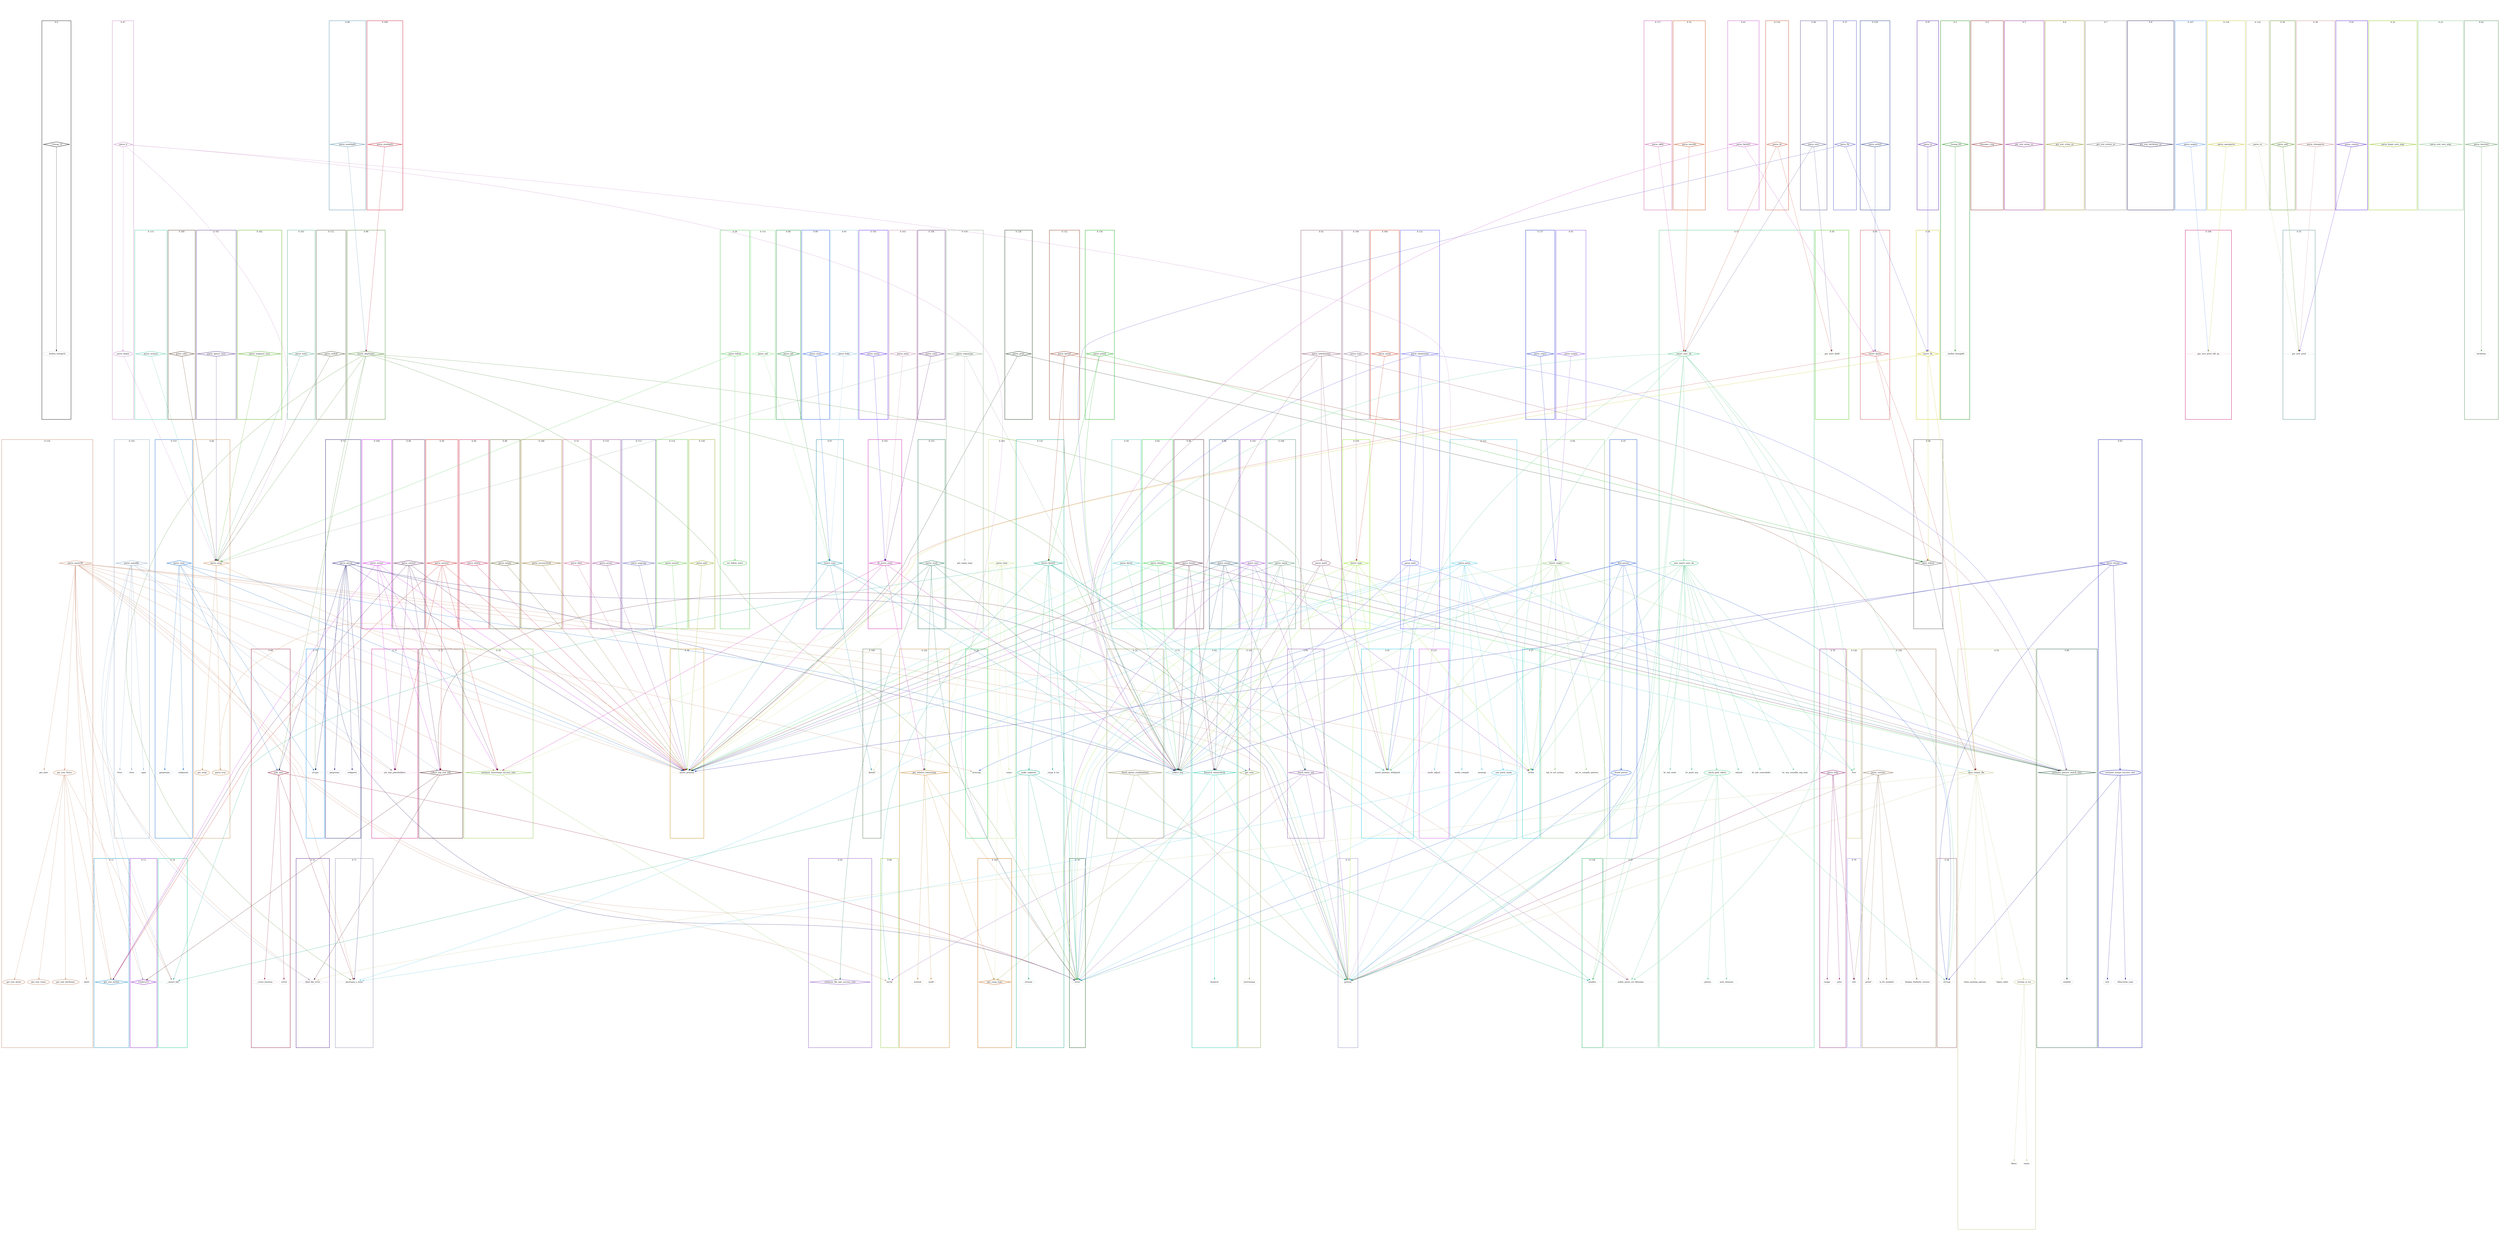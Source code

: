 digraph G {
  ratio=0.500000;
  "UV __bswap_32 (0)" [shape=diamond, label="__bswap_32", color="#000000",
                       style=bold];
  "UV parse_ls (97)" [shape=diamond, label="parse_ls", color="#4000A0",
                      style=bold];
  "UV __builtin_bswap32 (1)" [label="__builtin_bswap32", color="#000000",
                              style=dotted];
  "UV insert_depthspec (98)" [shape=diamond, label="insert_depthspec",
                              color="#408020", style=bold];
  "UV parse_maxdepth (99)" [shape=diamond, label="parse_maxdepth",
                            color="#4080A0", style=bold];
  "UV __bswap_64 (2)" [shape=diamond, label="__bswap_64", color="#008000",
                       style=bold];
  "UV __builtin_bswap64 (3)" [label="__builtin_bswap64", color="#008000",
                              style=dotted];
  "UV parse_mindepth (100)" [shape=diamond, label="parse_mindepth",
                             color="#C00020", style=bold];
  "UV do_parse_xmin (101)" [shape=diamond, label="do_parse_xmin",
                            color="#C000A0", style=bold];
  "UV timespec_cmp (4)" [shape=diamond, label="timespec_cmp",
                         color="#800000", style=bold];
  "UV get_relative_timestamp (102)" [shape=diamond,
                                     label="get_relative_timestamp",
                                     color="#C08020", style=bold];
  "UV get_stat_atime_ns (5)" [shape=diamond, label="get_stat_atime_ns",
                              color="#800080", style=bold];
  "UV parse_amin (103)" [shape=diamond, label="parse_amin", color="#C080A0",
                         style=bold];
  "UV get_stat_ctime_ns (6)" [shape=diamond, label="get_stat_ctime_ns",
                              color="#808000", style=bold];
  "UV parse_cmin (104)" [shape=diamond, label="parse_cmin", color="#400060",
                         style=bold];
  "UV get_stat_mtime_ns (7)" [shape=diamond, label="get_stat_mtime_ns",
                              color="#808080", style=bold];
  "UV parse_mmin (105)" [shape=diamond, label="parse_mmin", color="#4000E0",
                         style=bold];
  "UV get_stat_birthtime_ns (8)" [shape=diamond,
                                  label="get_stat_birthtime_ns",
                                  color="#000040", style=bold];
  "UV get_stat_atime (9)" [label="get_stat_atime", color="#C08060",
                           style=bold];
  "UV parse_name (106)" [shape=diamond, label="parse_name", color="#408060",
                         style=bold];
  "UV get_stat_ctime (10)" [label="get_stat_ctime", color="#C08060",
                            style=bold];
  "UV parse_negate (107)" [shape=diamond, label="parse_negate",
                           color="#4080E0", style=bold];
  "UV get_stat_mtime (11)" [shape=diamond, label="get_stat_mtime",
                            color="#0080C0", style=bold];
  "UV get_new_pred_chk_op (108)" [shape=diamond, label="get_new_pred_chk_op",
                                  color="#C00060", style=dotted];
  "UV get_stat_birthtime (12)" [label="get_stat_birthtime", color="#C08060",
                                style=bold];
  "UV parse_newer (109)" [shape=diamond, label="parse_newer",
                          color="#C000E0", style=bold];
  "UV <indirect> (13)" [shape=diamond, label="<indirect>", color="#8000C0",
                        style=bold];
  "UV parse_newerXY (110)" [shape=diamond, label="parse_newerXY",
                            color="#C08060", style=bold];
  "UV get_date (111)" [label="get_date", color="#C08060", style=dotted];
  "UV check_option_combinations (14)" [shape=diamond,
                                       label="check_option_combinations",
                                       color="#808040", style=bold];
  "UV gettext (15)" [shape=diamond, label="gettext", color="#8080C0",
                     style=dotted];
  "UV parse_noleaf (112)" [shape=diamond, label="parse_noleaf",
                           color="#404020", style=bold];
  "UV error (16)" [shape=diamond, label="error", color="#004000",
                   style=dotted];
  "UV parse_nogroup (113)" [shape=diamond, label="parse_nogroup",
                            color="#4040A0", style=bold];
  "UV get_noop (17)" [label="get_noop", color="#C08040", style=bold];
  "UV parse_nouser (114)" [shape=diamond, label="parse_nouser",
                           color="#40C020", style=bold];
  "UV get_stat_Ytime (18)" [label="get_stat_Ytime", color="#C08060",
                            style=bold];
  "UV parse_nowarn (115)" [shape=diamond, label="parse_nowarn",
                           color="#40C0A0", style=bold];
  "UV __assert_fail (19)" [shape=diamond, label="__assert_fail",
                           color="#00C080", style=dotted];
  "UV parse_ok (116)" [shape=diamond, label="parse_ok", color="#C04020",
                       style=bold];
  "UV abort (20)" [label="abort", color="#C08060", style=dotted];
  "UV parse_okdir (117)" [shape=diamond, label="parse_okdir",
                          color="#C040A0", style=bold];
  "UV set_follow_state (21)" [label="set_follow_state", color="#40C040",
                              style=bold];
  "UV parse_openparen (118)" [shape=diamond, label="parse_openparen",
                              color="#C0C020", style=bold];
  "UV parse_or (119)" [shape=diamond, label="parse_or", color="#C0C0A0",
                       style=bold];
  "UV parse_begin_user_args (22)" [shape=diamond,
                                   label="parse_begin_user_args",
                                   color="#80C000", style=bold];
  "UV parse_path (120)" [label="parse_path", color="#4040E0", style=bold];
  "UV parse_end_user_args (23)" [shape=diamond, label="parse_end_user_args",
                                 color="#80C080", style=bold];
  "UV found_parser (24)" [label="found_parser", color="#0040C0", style=bold];
  "UV parse_wholename (121)" [shape=diamond, label="parse_wholename",
                              color="#4040E0", style=bold];
  "UV non_posix_mode (122)" [label="non_posix_mode", color="#40C0E0",
                             style=bold];
  "UV find_parser (25)" [shape=diamond, label="find_parser", color="#0040C0",
                         style=bold];
  "UV strncmp (26)" [shape=diamond, label="strncmp", color="#00C040",
                     style=dotted];
  "UV parse_perm (123)" [shape=diamond, label="parse_perm", color="#40C0E0",
                         style=bold];
  "UV strlen (27)" [shape=diamond, label="strlen", color="#00C0C0",
                    style=dotted];
  "UV mode_compile (124)" [label="mode_compile", color="#40C0E0",
                           style=dotted];
  "UV strcmp (28)" [shape=diamond, label="strcmp", color="#804040",
                    style=dotted];
  "UV mode_adjust (125)" [shape=diamond, label="mode_adjust",
                          color="#C040E0", style=dotted];
  "UV free (126)" [shape=diamond, label="free", color="#C0C060", style=dotted];
  "UV estimate_file_age_success_rate (29)" [shape=diamond,
                                            label="estimate_file_age_success_rate",
                                            color="#8040C0", style=bold];
  "UV estimate_timestamp_success_rate (30)" [shape=diamond,
                                             label="estimate_timestamp_success_rate",
                                             color="#80C040", style=bold];
  "UV memcpy (127)" [label="memcpy", color="#40C0E0", style=dotted];
  "UV collect_arg (31)" [shape=diamond, label="collect_arg", color="#80C0C0",
                         style=bold];
  "UV parse_print (128)" [shape=diamond, label="parse_print",
                          color="#002000", style=bold];
  "UV collect_arg_stat_info (32)" [shape=diamond,
                                   label="collect_arg_stat_info",
                                   color="#400000", style=bold];
  "UV parse_print0 (129)" [shape=diamond, label="parse_print0",
                           color="#002080", style=bold];
  "UV fatal_file_error (33)" [shape=diamond, label="fatal_file_error",
                              color="#400080", style=dotted];
  "UV parse_printf (130)" [shape=diamond, label="parse_printf",
                           color="#00A000", style=bold];
  "UV insert_fprintf (131)" [shape=diamond, label="insert_fprintf",
                             color="#00A080", style=bold];
  "UV parse_and (34)" [shape=diamond, label="parse_and", color="#408000",
                       style=bold];
  "UV get_new_pred (35)" [shape=diamond, label="get_new_pred",
                          color="#408080", style=dotted];
  "UV parse_fprintf (132)" [shape=diamond, label="parse_fprintf",
                            color="#802000", style=bold];
  "UV parse_anewer (36)" [shape=diamond, label="parse_anewer",
                          color="#C00000", style=bold];
  "UV parse_prune (133)" [shape=diamond, label="parse_prune",
                          color="#802080", style=bold];
  "UV set_stat_placeholders (37)" [shape=diamond,
                                   label="set_stat_placeholders",
                                   color="#C00080", style=dotted];
  "UV parse_quit (134)" [shape=diamond, label="parse_quit", color="#80A000",
                         style=bold];
  "UV insert_primary (38)" [shape=diamond, label="insert_primary",
                            color="#C08000", style=dotted];
  "UV parse_regextype (135)" [shape=diamond, label="parse_regextype",
                              color="#80A080", style=bold];
  "UV get_regex_type (136)" [label="get_regex_type", color="#80A080",
                             style=dotted];
  "UV parse_closeparen (39)" [shape=diamond, label="parse_closeparen",
                              color="#C08080", style=bold];
  "UV parse_cnewer (40)" [shape=diamond, label="parse_cnewer",
                          color="#400040", style=bold];
  "UV parse_regex (137)" [shape=diamond, label="parse_regex",
                          color="#0020C0", style=bold];
  "UV xmalloc (138)" [shape=diamond, label="xmalloc", color="#00A040",
                      style=dotted];
  "UV parse_comma (41)" [shape=diamond, label="parse_comma", color="#4000C0",
                         style=bold];
  "UV rpl_re_set_syntax (139)" [label="rpl_re_set_syntax", color="#80C060",
                                style=dotted];
  "UV parse_daystart (42)" [shape=diamond, label="parse_daystart",
                            color="#408040", style=bold];
  "UV rpl_re_compile_pattern (140)" [label="rpl_re_compile_pattern",
                                     color="#80C060", style=dotted];
  "UV localtime (43)" [label="localtime", color="#408040", style=dotted];
  "UV parse_size (141)" [shape=diamond, label="parse_size", color="#8020C0",
                         style=bold];
  "UV parse_delete (44)" [shape=diamond, label="parse_delete",
                          color="#C00040", style=bold];
  "UV get_num (142)" [shape=diamond, label="get_num", color="#80A040",
                      style=bold];
  "UV parse_depth (45)" [label="parse_depth", color="#C080C0", style=bold];
  "UV parse_noop (46)" [shape=diamond, label="parse_noop", color="#C08040",
                        style=bold];
  "UV parse_samefile (143)" [shape=diamond, label="parse_samefile",
                             color="#80A0C0", style=bold];
  "UV open (144)" [label="open", color="#80A0C0", style=dotted];
  "UV parse_d (47)" [shape=diamond, label="parse_d", color="#C080C0",
                     style=bold];
  "UV fstat (145)" [label="fstat", color="#80A0C0", style=dotted];
  "UV parse_empty (48)" [shape=diamond, label="parse_empty", color="#404000",
                         style=bold];
  "UV close (146)" [label="close", color="#80A0C0", style=dotted];
  "UV parse_exec (49)" [shape=diamond, label="parse_exec", color="#404080",
                        style=bold];
  "UV parse_true (147)" [label="parse_true", color="#C08040", style=bold];
  "UV get_start_dirfd (50)" [shape=diamond, label="get_start_dirfd",
                             color="#40C000", style=dotted];
  "UV insert_exec_ok (51)" [shape=diamond, label="insert_exec_ok",
                            color="#40C080", style=bold];
  "UV parse_accesscheck (148)" [shape=diamond, label="parse_accesscheck",
                                color="#806000", style=bold];
  "UV parse_execdir (52)" [shape=diamond, label="parse_execdir",
                           color="#C04000", style=bold];
  "UV parse_type (149)" [shape=diamond, label="parse_type", color="#806080",
                         style=bold];
  "UV insert_type (150)" [shape=diamond, label="insert_type",
                          color="#80E000", style=bold];
  "UV parse_false (53)" [shape=diamond, label="parse_false", color="#C04080",
                         style=bold];
  "UV insert_fls (54)" [shape=diamond, label="insert_fls", color="#C0C000",
                        style=bold];
  "UV parse_uid (151)" [shape=diamond, label="parse_uid", color="#80E080",
                        style=bold];
  "UV open_output_file (55)" [shape=diamond, label="open_output_file",
                              color="#C0C080", style=bold];
  "UV parse_used (152)" [shape=diamond, label="parse_used", color="#006040",
                         style=bold];
  "UV open_stdout (56)" [shape=diamond, label="open_stdout", color="#404040",
                         style=bold];
  "UV parse_user (153)" [shape=diamond, label="parse_user", color="#0060C0",
                         style=bold];
  "UV getpwnam (154)" [label="getpwnam", color="#0060C0", style=dotted];
  "UV parse_fls (57)" [shape=diamond, label="parse_fls", color="#4040C0",
                       style=bold];
  "UV endpwent (155)" [label="endpwent", color="#0060C0", style=dotted];
  "UV parse_follow (58)" [shape=diamond, label="parse_follow",
                          color="#40C040", style=bold];
  "UV parse_version (156)" [shape=diamond, label="parse_version",
                            color="#806040", style=bold];
  "UV parse_fprint (59)" [shape=diamond, label="parse_fprint",
                          color="#40C0C0", style=bold];
  "UV insert_fprint (60)" [shape=diamond, label="insert_fprint",
                           color="#C04040", style=bold];
  "UV display_findutils_version (157)" [label="display_findutils_version",
                                        color="#806040", style=dotted];
  "UV printf (158)" [label="printf", color="#806040", style=dotted];
  "UV parse_fprint0 (61)" [shape=diamond, label="parse_fprint0",
                           color="#C040C0", style=bold];
  "UV estimate_fstype_success_rate (62)" [label="estimate_fstype_success_rate",
                                          color="#0000A0", style=bold];
  "UV is_fts_enabled (159)" [label="is_fts_enabled", color="#806040",
                             style=dotted];
  "UV stat (63)" [label="stat", color="#0000A0", style=dotted];
  "UV parse_xdev (160)" [shape=diamond, label="parse_xdev", color="#402000",
                         style=bold];
  "UV filesystem_type (64)" [label="filesystem_type", color="#0000A0",
                             style=dotted];
  "UV parse_ignore_race (161)" [shape=diamond, label="parse_ignore_race",
                                color="#402080", style=bold];
  "UV parse_fstype (65)" [shape=diamond, label="parse_fstype",
                          color="#0000A0", style=bold];
  "UV parse_noignore_race (162)" [shape=diamond, label="parse_noignore_race",
                                  color="#40A000", style=bold];
  "UV parse_gid (66)" [shape=diamond, label="parse_gid", color="#008020",
                       style=bold];
  "UV parse_warn (163)" [shape=diamond, label="parse_warn", color="#40A080",
                         style=bold];
  "UV insert_num (67)" [shape=diamond, label="insert_num", color="#0080A0",
                        style=bold];
  "UV parse_xtype (164)" [shape=diamond, label="parse_xtype",
                          color="#C02000", style=bold];
  "UV stream_is_tty (165)" [label="stream_is_tty", color="#C0C080",
                            style=bold];
  "UV safe_atoi (68)" [shape=diamond, label="safe_atoi", color="#800020",
                       style=bold];
  "UV fileno (166)" [label="fileno", color="#C0C080", style=dotted];
  "UV __errno_location (69)" [label="__errno_location", color="#800020",
                              style=dotted];
  "UV isatty (167)" [label="isatty", color="#C0C080", style=dotted];
  "UV strtol (70)" [label="strtol", color="#800020", style=dotted];
  "UV quotearg_n_style (71)" [shape=diamond, label="quotearg_n_style",
                              color="#8080A0", style=dotted];
  "UV make_segment (168)" [label="make_segment", color="#00A080", style=bold];
  "UV __ctype_b_loc (169)" [label="__ctype_b_loc", color="#00A080",
                            style=dotted];
  "UV parse_group (72)" [shape=diamond, label="parse_group", color="#000060",
                         style=bold];
  "UV strncpy (170)" [label="strncpy", color="#00A080", style=dotted];
  "UV getgrnam (73)" [label="getgrnam", color="#000060", style=dotted];
  "UV check_path_safety (171)" [label="check_path_safety", color="#40C080",
                                style=bold];
  "UV endgrent (74)" [label="endgrent", color="#000060", style=dotted];
  "UV getenv (172)" [label="getenv", color="#40C080", style=dotted];
  "UV strspn (75)" [shape=diamond, label="strspn", color="#0080E0",
                    style=dotted];
  "UV next_element (173)" [label="next_element", color="#40C080",
                           style=dotted];
  "UV parse_help (76)" [shape=diamond, label="parse_help", color="#800060",
                        style=bold];
  "UV new_insert_exec_ok (174)" [label="new_insert_exec_ok", color="#40C080",
                                 style=bold];
  "UV usage (77)" [label="usage", color="#800060", style=dotted];
  "UV mbsstr (175)" [label="mbsstr", color="#40C080", style=dotted];
  "UV puts (78)" [label="puts", color="#800060", style=dotted];
  "UV bc_init_controlinfo (176)" [label="bc_init_controlinfo",
                                  color="#40C080", style=dotted];
  "UV exit (79)" [shape=diamond, label="exit", color="#8080E0", style=dotted];
  "UV bc_use_sensible_arg_max (177)" [label="bc_use_sensible_arg_max",
                                      color="#40C080", style=dotted];
  "UV estimate_pattern_match_rate (80)" [shape=diamond,
                                         label="estimate_pattern_match_rate",
                                         color="#004020", style=bold];
  "UV bc_init_state (178)" [label="bc_init_state", color="#40C080",
                            style=dotted];
  "UV strpbrk (81)" [label="strpbrk", color="#004020", style=dotted];
  "UV bc_push_arg (179)" [label="bc_push_arg", color="#40C080", style=dotted];
  "UV parse_ilname (82)" [shape=diamond, label="parse_ilname",
                          color="#00C020", style=bold];
  "UV get_comp_type (180)" [shape=diamond, label="get_comp_type",
                            color="#C06000", style=bold];
  "UV fnmatch_sanitycheck (83)" [shape=diamond, label="fnmatch_sanitycheck",
                                 color="#00C0A0", style=bold];
  "UV xstrtod (181)" [label="xstrtod", color="#C08020", style=dotted];
  "UV fnmatch (84)" [label="fnmatch", color="#00C0A0", style=dotted];
  "UV modf (182)" [label="modf", color="#C08020", style=dotted];
  "UV check_name_arg (85)" [shape=diamond, label="check_name_arg",
                            color="#8040A0", style=bold];
  "UV strchr (86)" [shape=diamond, label="strchr", color="#80C020",
                    style=dotted];
  "UV parse_time (183)" [shape=diamond, label="parse_time", color="#C0E080",
                         style=bold];
  "UV safely_quote_err_filename (87)" [shape=diamond,
                                       label="safely_quote_err_filename",
                                       color="#80C0A0", style=dotted];
  "UV fprintf (184)" [shape=diamond, label="fprintf", color="#406040",
                      style=dotted];
  "UV ctime (185)" [label="ctime", color="#C0E080", style=dotted];
  "UV parse_iname (88)" [shape=diamond, label="parse_iname", color="#004060",
                         style=bold];
  "UV xstrtoumax (186)" [label="xstrtoumax", color="#80A040", style=dotted];
  "UV parse_inum (89)" [shape=diamond, label="parse_inum", color="#0040E0",
                        style=bold];
  "UV clone_quoting_options (187)" [label="clone_quoting_options",
                                    color="#C0C080", style=dotted];
  "UV parse_ipath (90)" [label="parse_ipath", color="#804060", style=bold];
  "UV fopen_safer (188)" [label="fopen_safer", color="#C0C080", style=dotted];
  "UV insert_primary_withpred (91)" [shape=diamond,
                                     label="insert_primary_withpred",
                                     color="#00C0E0", style=dotted];
  "UV parse_iwholename (92)" [shape=diamond, label="parse_iwholename",
                              color="#804060", style=bold];
  "UV parse_iregex (93)" [shape=diamond, label="parse_iregex",
                          color="#8040E0", style=bold];
  "UV insert_regex (94)" [shape=diamond, label="insert_regex",
                          color="#80C060", style=bold];
  "UV parse_links (95)" [shape=diamond, label="parse_links", color="#80C0E0",
                         style=bold];
  "UV parse_lname (96)" [shape=diamond, label="parse_lname", color="#400020",
                         style=bold];
  
  subgraph cluster_112 { label="S 112";
    color="#404020";
    style=bold;
    "UV parse_noleaf (112)"; };
  subgraph cluster_30 { label="S 30";
    color="#80C040";
    style=bold;
    "UV estimate_timestamp_success_rate (30)"; };
  subgraph cluster_113 { label="S 113";
    color="#4040A0";
    style=bold;
    "UV parse_nogroup (113)"; };
  subgraph cluster_31 { label="S 31";
    color="#80C0C0";
    style=bold;
    "UV collect_arg (31)"; };
  subgraph cluster_114 { label="S 114";
    color="#40C020";
    style=bold;
    "UV parse_nouser (114)"; };
  subgraph cluster_32 { label="S 32";
    color="#400000";
    style=bold;
    "UV collect_arg_stat_info (32)"; };
  subgraph cluster_115 { label="S 115";
    color="#40C0A0";
    style=bold;
    "UV parse_nowarn (115)"; };
  subgraph cluster_33 { label="S 33";
    color="#400080";
    style=bold;
    "UV fatal_file_error (33)"; };
  subgraph cluster_180 { label="S 180";
    color="#C06000";
    style=bold;
    "UV get_comp_type (180)"; };
  subgraph cluster_116 { label="S 116";
    color="#C04020";
    style=bold;
    "UV parse_ok (116)"; };
  subgraph cluster_34 { label="S 34";
    color="#408000";
    style=bold;
    "UV parse_and (34)"; };
  subgraph cluster_117 { label="S 117";
    color="#C040A0";
    style=bold;
    "UV parse_okdir (117)"; };
  subgraph cluster_35 { label="S 35";
    color="#408080";
    style=bold;
    "UV get_new_pred (35)"; };
  subgraph cluster_118 { label="S 118";
    color="#C0C020";
    style=bold;
    "UV parse_openparen (118)"; };
  subgraph cluster_36 { label="S 36";
    color="#C00000";
    style=bold;
    "UV parse_anewer (36)"; };
  subgraph cluster_183 { label="S 183";
    color="#C0E080";
    style=bold;
    "UV ctime (185)";"UV parse_time (183)"; };
  subgraph cluster_119 { label="S 119";
    color="#C0C0A0";
    style=bold;
    "UV parse_or (119)"; };
  subgraph cluster_37 { label="S 37";
    color="#C00080";
    style=bold;
    "UV set_stat_placeholders (37)"; };
  subgraph cluster_184 { label="S 184";
    color="#406040";
    style=bold;
    "UV fprintf (184)"; };
  subgraph cluster_38 { label="S 38";
    color="#C08000";
    style=bold;
    "UV insert_primary (38)"; };
  subgraph cluster_39 { label="S 39";
    color="#C08080";
    style=bold;
    "UV parse_closeparen (39)"; };
  subgraph cluster_121 { label="S 121";
    color="#4040E0";
    style=bold;
    "UV parse_wholename (121)";"UV parse_path (120)"; };
  subgraph cluster_40 { label="S 40";
    color="#400040";
    style=bold;
    "UV parse_cnewer (40)"; };
  subgraph cluster_123 { label="S 123";
    color="#40C0E0";
    style=bold;
    "UV memcpy (127)";"UV mode_compile (124)";"UV parse_perm (123)";"UV non_posix_mode (122)"; };
  subgraph cluster_41 { label="S 41";
    color="#4000C0";
    style=bold;
    "UV parse_comma (41)"; };
  subgraph cluster_42 { label="S 42";
    color="#408040";
    style=bold;
    "UV localtime (43)";"UV parse_daystart (42)"; };
  subgraph cluster_125 { label="S 125";
    color="#C040E0";
    style=bold;
    "UV mode_adjust (125)"; };
  subgraph cluster_126 { label="S 126";
    color="#C0C060";
    style=bold;
    "UV free (126)"; };
  subgraph cluster_44 { label="S 44";
    color="#C00040";
    style=bold;
    "UV parse_delete (44)"; };
  subgraph cluster_128 { label="S 128";
    color="#002000";
    style=bold;
    "UV parse_print (128)"; };
  subgraph cluster_46 { label="S 46";
    color="#C08040";
    style=bold;
    "UV parse_true (147)";"UV parse_noop (46)";"UV get_noop (17)"; };
  subgraph cluster_129 { label="S 129";
    color="#002080";
    style=bold;
    "UV parse_print0 (129)"; };
  subgraph cluster_47 { label="S 47";
    color="#C080C0";
    style=bold;
    "UV parse_d (47)";"UV parse_depth (45)"; };
  subgraph cluster_48 { label="S 48";
    color="#404000";
    style=bold;
    "UV parse_empty (48)"; };
  subgraph cluster_49 { label="S 49";
    color="#404080";
    style=bold;
    "UV parse_exec (49)"; };
  subgraph cluster_130 { label="S 130";
    color="#00A000";
    style=bold;
    "UV parse_printf (130)"; };
  subgraph cluster_131 { label="S 131";
    color="#00A080";
    style=bold;
    "UV strncpy (170)";"UV __ctype_b_loc (169)";"UV make_segment (168)";"UV insert_fprintf (131)"; };
  subgraph cluster_132 { label="S 132";
    color="#802000";
    style=bold;
    "UV parse_fprintf (132)"; };
  subgraph cluster_50 { label="S 50";
    color="#40C000";
    style=bold;
    "UV get_start_dirfd (50)"; };
  subgraph cluster_133 { label="S 133";
    color="#802080";
    style=bold;
    "UV parse_prune (133)"; };
  subgraph cluster_51 { label="S 51";
    color="#40C080";
    style=bold;
    "UV bc_push_arg (179)";"UV bc_init_state (178)";"UV bc_use_sensible_arg_max (177)";"UV bc_init_controlinfo (176)";"UV mbsstr (175)";"UV new_insert_exec_ok (174)";"UV next_element (173)";"UV getenv (172)";"UV check_path_safety (171)";"UV insert_exec_ok (51)"; };
  subgraph cluster_134 { label="S 134";
    color="#80A000";
    style=bold;
    "UV parse_quit (134)"; };
  subgraph cluster_52 { label="S 52";
    color="#C04000";
    style=bold;
    "UV parse_execdir (52)"; };
  subgraph cluster_53 { label="S 53";
    color="#C04080";
    style=bold;
    "UV parse_false (53)"; };
  subgraph cluster_135 { label="S 135";
    color="#80A080";
    style=bold;
    "UV get_regex_type (136)";"UV parse_regextype (135)"; };
  subgraph cluster_54 { label="S 54";
    color="#C0C000";
    style=bold;
    "UV insert_fls (54)"; };
  subgraph cluster_55 { label="S 55";
    color="#C0C080";
    style=bold;
    "UV fopen_safer (188)";"UV clone_quoting_options (187)";"UV isatty (167)";"UV fileno (166)";"UV stream_is_tty (165)";"UV open_output_file (55)"; };
  subgraph cluster_137 { label="S 137";
    color="#0020C0";
    style=bold;
    "UV parse_regex (137)"; };
  subgraph cluster_56 { label="S 56";
    color="#404040";
    style=bold;
    "UV open_stdout (56)"; };
  subgraph cluster_138 { label="S 138";
    color="#00A040";
    style=bold;
    "UV xmalloc (138)"; };
  subgraph cluster_57 { label="S 57";
    color="#4040C0";
    style=bold;
    "UV parse_fls (57)"; };
  subgraph cluster_58 { label="S 58";
    color="#40C040";
    style=bold;
    "UV parse_follow (58)";"UV set_follow_state (21)"; };
  subgraph cluster_59 { label="S 59";
    color="#40C0C0";
    style=bold;
    "UV parse_fprint (59)"; };
  subgraph cluster_0 { label="S 0";
    color="#000000";
    style=bold;
    "UV __builtin_bswap32 (1)";"UV __bswap_32 (0)"; };
  subgraph cluster_2 { label="S 2";
    color="#008000";
    style=bold;
    "UV __builtin_bswap64 (3)";"UV __bswap_64 (2)"; };
  subgraph cluster_4 { label="S 4";
    color="#800000";
    style=bold;
    "UV timespec_cmp (4)"; };
  subgraph cluster_5 { label="S 5";
    color="#800080";
    style=bold;
    "UV get_stat_atime_ns (5)"; };
  subgraph cluster_6 { label="S 6";
    color="#808000";
    style=bold;
    "UV get_stat_ctime_ns (6)"; };
  subgraph cluster_7 { label="S 7";
    color="#808080";
    style=bold;
    "UV get_stat_mtime_ns (7)"; };
  subgraph cluster_8 { label="S 8";
    color="#000040";
    style=bold;
    "UV get_stat_birthtime_ns (8)"; };
  subgraph cluster_141 { label="S 141";
    color="#8020C0";
    style=bold;
    "UV parse_size (141)"; };
  subgraph cluster_142 { label="S 142";
    color="#80A040";
    style=bold;
    "UV xstrtoumax (186)";"UV get_num (142)"; };
  subgraph cluster_60 { label="S 60";
    color="#C04040";
    style=bold;
    "UV insert_fprint (60)"; };
  subgraph cluster_143 { label="S 143";
    color="#80A0C0";
    style=bold;
    "UV close (146)";"UV fstat (145)";"UV open (144)";"UV parse_samefile (143)"; };
  subgraph cluster_61 { label="S 61";
    color="#C040C0";
    style=bold;
    "UV parse_fprint0 (61)"; };
  subgraph cluster_65 { label="S 65";
    color="#0000A0";
    style=bold;
    "UV parse_fstype (65)";"UV filesystem_type (64)";"UV stat (63)";"UV estimate_fstype_success_rate (62)"; };
  subgraph cluster_148 { label="S 148";
    color="#806000";
    style=bold;
    "UV parse_accesscheck (148)"; };
  subgraph cluster_66 { label="S 66";
    color="#008020";
    style=bold;
    "UV parse_gid (66)"; };
  subgraph cluster_149 { label="S 149";
    color="#806080";
    style=bold;
    "UV parse_type (149)"; };
  subgraph cluster_67 { label="S 67";
    color="#0080A0";
    style=bold;
    "UV insert_num (67)"; };
  subgraph cluster_68 { label="S 68";
    color="#800020";
    style=bold;
    "UV strtol (70)";"UV __errno_location (69)";"UV safe_atoi (68)"; };
  subgraph cluster_150 { label="S 150";
    color="#80E000";
    style=bold;
    "UV insert_type (150)"; };
  subgraph cluster_151 { label="S 151";
    color="#80E080";
    style=bold;
    "UV parse_uid (151)"; };
  subgraph cluster_152 { label="S 152";
    color="#006040";
    style=bold;
    "UV parse_used (152)"; };
  subgraph cluster_153 { label="S 153";
    color="#0060C0";
    style=bold;
    "UV endpwent (155)";"UV getpwnam (154)";"UV parse_user (153)"; };
  subgraph cluster_71 { label="S 71";
    color="#8080A0";
    style=bold;
    "UV quotearg_n_style (71)"; };
  subgraph cluster_72 { label="S 72";
    color="#000060";
    style=bold;
    "UV endgrent (74)";"UV getgrnam (73)";"UV parse_group (72)"; };
  subgraph cluster_156 { label="S 156";
    color="#806040";
    style=bold;
    "UV is_fts_enabled (159)";"UV printf (158)";"UV display_findutils_version (157)";"UV parse_version (156)"; };
  subgraph cluster_75 { label="S 75";
    color="#0080E0";
    style=bold;
    "UV strspn (75)"; };
  subgraph cluster_76 { label="S 76";
    color="#800060";
    style=bold;
    "UV puts (78)";"UV usage (77)";"UV parse_help (76)"; };
  subgraph cluster_79 { label="S 79";
    color="#8080E0";
    style=bold;
    "UV exit (79)"; };
  subgraph cluster_11 { label="S 11";
    color="#0080C0";
    style=bold;
    "UV get_stat_mtime (11)"; };
  subgraph cluster_13 { label="S 13";
    color="#8000C0";
    style=bold;
    "UV <indirect> (13)"; };
  subgraph cluster_160 { label="S 160";
    color="#402000";
    style=bold;
    "UV parse_xdev (160)"; };
  subgraph cluster_14 { label="S 14";
    color="#808040";
    style=bold;
    "UV check_option_combinations (14)"; };
  subgraph cluster_161 { label="S 161";
    color="#402080";
    style=bold;
    "UV parse_ignore_race (161)"; };
  subgraph cluster_15 { label="S 15";
    color="#8080C0";
    style=bold;
    "UV gettext (15)"; };
  subgraph cluster_162 { label="S 162";
    color="#40A000";
    style=bold;
    "UV parse_noignore_race (162)"; };
  subgraph cluster_80 { label="S 80";
    color="#004020";
    style=bold;
    "UV strpbrk (81)";"UV estimate_pattern_match_rate (80)"; };
  subgraph cluster_16 { label="S 16";
    color="#004000";
    style=bold;
    "UV error (16)"; };
  subgraph cluster_163 { label="S 163";
    color="#40A080";
    style=bold;
    "UV parse_warn (163)"; };
  subgraph cluster_164 { label="S 164";
    color="#C02000";
    style=bold;
    "UV parse_xtype (164)"; };
  subgraph cluster_82 { label="S 82";
    color="#00C020";
    style=bold;
    "UV parse_ilname (82)"; };
  subgraph cluster_83 { label="S 83";
    color="#00C0A0";
    style=bold;
    "UV fnmatch (84)";"UV fnmatch_sanitycheck (83)"; };
  subgraph cluster_19 { label="S 19";
    color="#00C080";
    style=bold;
    "UV __assert_fail (19)"; };
  subgraph cluster_85 { label="S 85";
    color="#8040A0";
    style=bold;
    "UV check_name_arg (85)"; };
  subgraph cluster_86 { label="S 86";
    color="#80C020";
    style=bold;
    "UV strchr (86)"; };
  subgraph cluster_87 { label="S 87";
    color="#80C0A0";
    style=bold;
    "UV safely_quote_err_filename (87)"; };
  subgraph cluster_88 { label="S 88";
    color="#004060";
    style=bold;
    "UV parse_iname (88)"; };
  subgraph cluster_89 { label="S 89";
    color="#0040E0";
    style=bold;
    "UV parse_inum (89)"; };
  subgraph cluster_100 { label="S 100";
    color="#C00020";
    style=bold;
    "UV parse_mindepth (100)"; };
  subgraph cluster_101 { label="S 101";
    color="#C000A0";
    style=bold;
    "UV do_parse_xmin (101)"; };
  subgraph cluster_102 { label="S 102";
    color="#C08020";
    style=bold;
    "UV modf (182)";"UV xstrtod (181)";"UV get_relative_timestamp (102)"; };
  subgraph cluster_103 { label="S 103";
    color="#C080A0";
    style=bold;
    "UV parse_amin (103)"; };
  subgraph cluster_22 { label="S 22";
    color="#80C000";
    style=bold;
    "UV parse_begin_user_args (22)"; };
  subgraph cluster_104 { label="S 104";
    color="#400060";
    style=bold;
    "UV parse_cmin (104)"; };
  subgraph cluster_23 { label="S 23";
    color="#80C080";
    style=bold;
    "UV parse_end_user_args (23)"; };
  subgraph cluster_105 { label="S 105";
    color="#4000E0";
    style=bold;
    "UV parse_mmin (105)"; };
  subgraph cluster_106 { label="S 106";
    color="#408060";
    style=bold;
    "UV parse_name (106)"; };
  subgraph cluster_25 { label="S 25";
    color="#0040C0";
    style=bold;
    "UV find_parser (25)";"UV found_parser (24)"; };
  subgraph cluster_107 { label="S 107";
    color="#4080E0";
    style=bold;
    "UV parse_negate (107)"; };
  subgraph cluster_26 { label="S 26";
    color="#00C040";
    style=bold;
    "UV strncmp (26)"; };
  subgraph cluster_108 { label="S 108";
    color="#C00060";
    style=bold;
    "UV get_new_pred_chk_op (108)"; };
  subgraph cluster_91 { label="S 91";
    color="#00C0E0";
    style=bold;
    "UV insert_primary_withpred (91)"; };
  subgraph cluster_27 { label="S 27";
    color="#00C0C0";
    style=bold;
    "UV strlen (27)"; };
  subgraph cluster_109 { label="S 109";
    color="#C000E0";
    style=bold;
    "UV parse_newer (109)"; };
  subgraph cluster_92 { label="S 92";
    color="#804060";
    style=bold;
    "UV parse_iwholename (92)";"UV parse_ipath (90)"; };
  subgraph cluster_28 { label="S 28";
    color="#804040";
    style=bold;
    "UV strcmp (28)"; };
  subgraph cluster_29 { label="S 29";
    color="#8040C0";
    style=bold;
    "UV estimate_file_age_success_rate (29)"; };
  subgraph cluster_93 { label="S 93";
    color="#8040E0";
    style=bold;
    "UV parse_iregex (93)"; };
  subgraph cluster_94 { label="S 94";
    color="#80C060";
    style=bold;
    "UV insert_regex (94)";"UV rpl_re_compile_pattern (140)";"UV rpl_re_set_syntax (139)"; };
  subgraph cluster_95 { label="S 95";
    color="#80C0E0";
    style=bold;
    "UV parse_links (95)"; };
  subgraph cluster_96 { label="S 96";
    color="#400020";
    style=bold;
    "UV parse_lname (96)"; };
  subgraph cluster_97 { label="S 97";
    color="#4000A0";
    style=bold;
    "UV parse_ls (97)"; };
  subgraph cluster_98 { label="S 98";
    color="#408020";
    style=bold;
    "UV insert_depthspec (98)"; };
  subgraph cluster_99 { label="S 99";
    color="#4080A0";
    style=bold;
    "UV parse_maxdepth (99)"; };
  subgraph cluster_110 { label="S 110";
    color="#C08060";
    style=bold;
    "UV abort (20)";"UV get_stat_Ytime (18)";"UV get_date (111)";"UV parse_newerXY (110)";"UV get_stat_birthtime (12)";"UV get_stat_ctime (10)";"UV get_stat_atime (9)"; };
  
  "UV __bswap_32 (0)" -> "UV __builtin_bswap32 (1)" [color="#000000"];
  "UV parse_ls (97)" -> "UV insert_fls (54)" [color="#4000A0"];
  "UV insert_depthspec (98)" -> "UV gettext (15)" [color="#408020"];
  "UV insert_depthspec (98)" -> "UV error (16)" [color="#408020"];
  "UV insert_depthspec (98)" -> "UV collect_arg (31)" [color="#408020"];
  "UV insert_depthspec (98)" -> "UV parse_noop (46)" [color="#408020"];
  "UV insert_depthspec (98)" -> "UV safe_atoi (68)" [color="#408020"];
  "UV insert_depthspec (98)" -> "UV quotearg_n_style (71)" [color="#408020"];
  "UV insert_depthspec (98)" -> "UV strspn (75)" [color="#408020"];
  "UV parse_maxdepth (99)" -> "UV insert_depthspec (98)" [color="#4080A0"];
  "UV __bswap_64 (2)" -> "UV __builtin_bswap64 (3)" [color="#008000"];
  "UV parse_mindepth (100)" -> "UV insert_depthspec (98)" [color="#C00020"];
  "UV do_parse_xmin (101)" -> "UV estimate_timestamp_success_rate (30)" [
  color="#C000A0"];
  "UV do_parse_xmin (101)" -> "UV collect_arg (31)" [color="#C000A0"];
  "UV do_parse_xmin (101)" -> "UV insert_primary (38)" [color="#C000A0"];
  "UV do_parse_xmin (101)" -> "UV get_relative_timestamp (102)" [color="#C000A0"];
  "UV get_relative_timestamp (102)" -> "UV error (16)" [color="#C08020"];
  "UV get_relative_timestamp (102)" -> "UV get_comp_type (180)" [color="#C08020"];
  "UV get_relative_timestamp (102)" -> "UV xstrtod (181)" [color="#C08020"];
  "UV get_relative_timestamp (102)" -> "UV modf (182)" [color="#C08020"];
  "UV parse_amin (103)" -> "UV do_parse_xmin (101)" [color="#C080A0"];
  "UV parse_cmin (104)" -> "UV do_parse_xmin (101)" [color="#400060"];
  "UV parse_mmin (105)" -> "UV do_parse_xmin (101)" [color="#4000E0"];
  "UV parse_name (106)" -> "UV collect_arg (31)" [color="#408060"];
  "UV parse_name (106)" -> "UV insert_primary (38)" [color="#408060"];
  "UV parse_name (106)" -> "UV estimate_pattern_match_rate (80)" [color="#408060"];
  "UV parse_name (106)" -> "UV fnmatch_sanitycheck (83)" [color="#408060"];
  "UV parse_name (106)" -> "UV check_name_arg (85)" [color="#408060"];
  "UV parse_negate (107)" -> "UV get_new_pred_chk_op (108)" [color="#4080E0"];
  "UV parse_newer (109)" -> "UV get_stat_mtime (11)" [color="#C000E0"];
  "UV parse_newer (109)" -> "UV estimate_timestamp_success_rate (30)" [
  color="#C000E0"];
  "UV parse_newer (109)" -> "UV collect_arg_stat_info (32)" [color="#C000E0"];
  "UV parse_newer (109)" -> "UV set_stat_placeholders (37)" [color="#C000E0"];
  "UV parse_newer (109)" -> "UV insert_primary (38)" [color="#C000E0"];
  "UV parse_newerXY (110)" -> "UV get_stat_mtime (11)" [color="#C08060"];
  "UV parse_newerXY (110)" -> "UV <indirect> (13)" [color="#C08060"];
  "UV parse_newerXY (110)" -> "UV gettext (15)" [color="#C08060"];
  "UV parse_newerXY (110)" -> "UV error (16)" [color="#C08060"];
  "UV parse_newerXY (110)" -> "UV get_stat_Ytime (18)" [color="#C08060"];
  "UV parse_newerXY (110)" -> "UV __assert_fail (19)" [color="#C08060"];
  "UV parse_newerXY (110)" -> "UV strncmp (26)" [color="#C08060"];
  "UV parse_newerXY (110)" -> "UV strlen (27)" [color="#C08060"];
  "UV parse_newerXY (110)" -> "UV estimate_timestamp_success_rate (30)" [
  color="#C08060"];
  "UV parse_newerXY (110)" -> "UV fatal_file_error (33)" [color="#C08060"];
  "UV parse_newerXY (110)" -> "UV set_stat_placeholders (37)" [color="#C08060"];
  "UV parse_newerXY (110)" -> "UV insert_primary (38)" [color="#C08060"];
  "UV parse_newerXY (110)" -> "UV quotearg_n_style (71)" [color="#C08060"];
  "UV parse_newerXY (110)" -> "UV strchr (86)" [color="#C08060"];
  "UV parse_newerXY (110)" -> "UV safely_quote_err_filename (87)" [color="#C08060"];
  "UV parse_newerXY (110)" -> "UV get_date (111)" [color="#C08060"];
  "UV check_option_combinations (14)" -> "UV gettext (15)" [color="#808040"];
  "UV check_option_combinations (14)" -> "UV error (16)" [color="#808040"];
  "UV parse_noleaf (112)" -> "UV parse_noop (46)" [color="#404020"];
  "UV parse_nogroup (113)" -> "UV insert_primary (38)" [color="#4040A0"];
  "UV parse_nouser (114)" -> "UV insert_primary (38)" [color="#40C020"];
  "UV get_stat_Ytime (18)" -> "UV get_stat_atime (9)" [color="#C08060"];
  "UV get_stat_Ytime (18)" -> "UV get_stat_ctime (10)" [color="#C08060"];
  "UV get_stat_Ytime (18)" -> "UV get_stat_mtime (11)" [color="#C08060"];
  "UV get_stat_Ytime (18)" -> "UV get_stat_birthtime (12)" [color="#C08060"];
  "UV get_stat_Ytime (18)" -> "UV __assert_fail (19)" [color="#C08060"];
  "UV get_stat_Ytime (18)" -> "UV abort (20)" [color="#C08060"];
  "UV parse_nowarn (115)" -> "UV parse_noop (46)" [color="#40C0A0"];
  "UV parse_ok (116)" -> "UV get_start_dirfd (50)" [color="#C04020"];
  "UV parse_ok (116)" -> "UV insert_exec_ok (51)" [color="#C04020"];
  "UV parse_okdir (117)" -> "UV insert_exec_ok (51)" [color="#C040A0"];
  "UV parse_openparen (118)" -> "UV get_new_pred_chk_op (108)" [color="#C0C020"];
  "UV parse_or (119)" -> "UV get_new_pred (35)" [color="#C0C0A0"];
  "UV parse_path (120)" -> "UV collect_arg (31)" [color="#4040E0"];
  "UV parse_path (120)" -> "UV estimate_pattern_match_rate (80)" [color="#4040E0"];
  "UV parse_path (120)" -> "UV insert_primary_withpred (91)" [color="#4040E0"];
  "UV found_parser (24)" -> "UV gettext (15)" [color="#0040C0"];
  "UV found_parser (24)" -> "UV error (16)" [color="#0040C0"];
  "UV parse_wholename (121)" -> "UV collect_arg (31)" [color="#4040E0"];
  "UV parse_wholename (121)" -> "UV estimate_pattern_match_rate (80)" [
  color="#4040E0"];
  "UV parse_wholename (121)" -> "UV insert_primary_withpred (91)" [color="#4040E0"];
  "UV parse_wholename (121)" -> "UV parse_path (120)" [color="#4040E0"];
  "UV non_posix_mode (122)" -> "UV gettext (15)" [color="#40C0E0"];
  "UV non_posix_mode (122)" -> "UV error (16)" [color="#40C0E0"];
  "UV non_posix_mode (122)" -> "UV quotearg_n_style (71)" [color="#40C0E0"];
  "UV find_parser (25)" -> "UV gettext (15)" [color="#0040C0"];
  "UV find_parser (25)" -> "UV error (16)" [color="#0040C0"];
  "UV find_parser (25)" -> "UV found_parser (24)" [color="#0040C0"];
  "UV find_parser (25)" -> "UV strncmp (26)" [color="#0040C0"];
  "UV find_parser (25)" -> "UV strlen (27)" [color="#0040C0"];
  "UV find_parser (25)" -> "UV strcmp (28)" [color="#0040C0"];
  "UV parse_perm (123)" -> "UV gettext (15)" [color="#40C0E0"];
  "UV parse_perm (123)" -> "UV error (16)" [color="#40C0E0"];
  "UV parse_perm (123)" -> "UV collect_arg (31)" [color="#40C0E0"];
  "UV parse_perm (123)" -> "UV insert_primary (38)" [color="#40C0E0"];
  "UV parse_perm (123)" -> "UV quotearg_n_style (71)" [color="#40C0E0"];
  "UV parse_perm (123)" -> "UV non_posix_mode (122)" [color="#40C0E0"];
  "UV parse_perm (123)" -> "UV mode_compile (124)" [color="#40C0E0"];
  "UV parse_perm (123)" -> "UV mode_adjust (125)" [color="#40C0E0"];
  "UV parse_perm (123)" -> "UV free (126)" [color="#40C0E0"];
  "UV parse_perm (123)" -> "UV memcpy (127)" [color="#40C0E0"];
  "UV estimate_timestamp_success_rate (30)" -> "UV estimate_file_age_success_rate (29)" [
  color="#80C040"];
  "UV parse_print (128)" -> "UV insert_primary (38)" [color="#002000"];
  "UV parse_print (128)" -> "UV open_stdout (56)" [color="#002000"];
  "UV collect_arg_stat_info (32)" -> "UV <indirect> (13)" [color="#400000"];
  "UV collect_arg_stat_info (32)" -> "UV collect_arg (31)" [color="#400000"];
  "UV collect_arg_stat_info (32)" -> "UV fatal_file_error (33)" [color="#400000"];
  "UV parse_print0 (129)" -> "UV insert_fprint (60)" [color="#002080"];
  "UV parse_printf (130)" -> "UV collect_arg (31)" [color="#00A000"];
  "UV parse_printf (130)" -> "UV open_stdout (56)" [color="#00A000"];
  "UV parse_printf (130)" -> "UV insert_fprintf (131)" [color="#00A000"];
  "UV insert_fprintf (131)" -> "UV gettext (15)" [color="#00A080"];
  "UV insert_fprintf (131)" -> "UV error (16)" [color="#00A080"];
  "UV insert_fprintf (131)" -> "UV __assert_fail (19)" [color="#00A080"];
  "UV insert_fprintf (131)" -> "UV strchr (86)" [color="#00A080"];
  "UV insert_fprintf (131)" -> "UV insert_primary_withpred (91)" [color="#00A080"];
  "UV insert_fprintf (131)" -> "UV xmalloc (138)" [color="#00A080"];
  "UV insert_fprintf (131)" -> "UV make_segment (168)" [color="#00A080"];
  "UV insert_fprintf (131)" -> "UV __ctype_b_loc (169)" [color="#00A080"];
  "UV parse_and (34)" -> "UV get_new_pred (35)" [color="#408000"];
  "UV parse_fprintf (132)" -> "UV collect_arg (31)" [color="#802000"];
  "UV parse_fprintf (132)" -> "UV open_output_file (55)" [color="#802000"];
  "UV parse_fprintf (132)" -> "UV insert_fprintf (131)" [color="#802000"];
  "UV parse_anewer (36)" -> "UV get_stat_mtime (11)" [color="#C00000"];
  "UV parse_anewer (36)" -> "UV estimate_timestamp_success_rate (30)" [
  color="#C00000"];
  "UV parse_anewer (36)" -> "UV collect_arg_stat_info (32)" [color="#C00000"];
  "UV parse_anewer (36)" -> "UV set_stat_placeholders (37)" [color="#C00000"];
  "UV parse_anewer (36)" -> "UV insert_primary (38)" [color="#C00000"];
  "UV parse_prune (133)" -> "UV insert_primary (38)" [color="#802080"];
  "UV parse_quit (134)" -> "UV insert_primary (38)" [color="#80A000"];
  "UV parse_regextype (135)" -> "UV collect_arg (31)" [color="#80A080"];
  "UV parse_regextype (135)" -> "UV parse_noop (46)" [color="#80A080"];
  "UV parse_regextype (135)" -> "UV get_regex_type (136)" [color="#80A080"];
  "UV parse_closeparen (39)" -> "UV get_new_pred (35)" [color="#C08080"];
  "UV parse_cnewer (40)" -> "UV get_stat_mtime (11)" [color="#400040"];
  "UV parse_cnewer (40)" -> "UV estimate_timestamp_success_rate (30)" [
  color="#400040"];
  "UV parse_cnewer (40)" -> "UV collect_arg_stat_info (32)" [color="#400040"];
  "UV parse_cnewer (40)" -> "UV set_stat_placeholders (37)" [color="#400040"];
  "UV parse_cnewer (40)" -> "UV insert_primary (38)" [color="#400040"];
  "UV parse_regex (137)" -> "UV insert_regex (94)" [color="#0020C0"];
  "UV parse_comma (41)" -> "UV get_new_pred (35)" [color="#4000C0"];
  "UV parse_daystart (42)" -> "UV localtime (43)" [color="#408040"];
  "UV parse_size (141)" -> "UV gettext (15)" [color="#8020C0"];
  "UV parse_size (141)" -> "UV error (16)" [color="#8020C0"];
  "UV parse_size (141)" -> "UV strlen (27)" [color="#8020C0"];
  "UV parse_size (141)" -> "UV insert_primary (38)" [color="#8020C0"];
  "UV parse_size (141)" -> "UV get_num (142)" [color="#8020C0"];
  "UV parse_delete (44)" -> "UV insert_primary (38)" [color="#C00040"];
  "UV get_num (142)" -> "UV get_comp_type (180)" [color="#80A040"];
  "UV get_num (142)" -> "UV xstrtoumax (186)" [color="#80A040"];
  "UV parse_depth (45)" -> "UV parse_noop (46)" [color="#C080C0"];
  "UV parse_noop (46)" -> "UV get_noop (17)" [color="#C08040"];
  "UV parse_noop (46)" -> "UV insert_primary (38)" [color="#C08040"];
  "UV parse_noop (46)" -> "UV parse_true (147)" [color="#C08040"];
  "UV parse_samefile (143)" -> "UV <indirect> (13)" [color="#80A0C0"];
  "UV parse_samefile (143)" -> "UV __assert_fail (19)" [color="#80A0C0"];
  "UV parse_samefile (143)" -> "UV collect_arg_stat_info (32)" [color="#80A0C0"];
  "UV parse_samefile (143)" -> "UV fatal_file_error (33)" [color="#80A0C0"];
  "UV parse_samefile (143)" -> "UV set_stat_placeholders (37)" [color="#80A0C0"];
  "UV parse_samefile (143)" -> "UV insert_primary (38)" [color="#80A0C0"];
  "UV parse_samefile (143)" -> "UV open (144)" [color="#80A0C0"];
  "UV parse_samefile (143)" -> "UV fstat (145)" [color="#80A0C0"];
  "UV parse_samefile (143)" -> "UV close (146)" [color="#80A0C0"];
  "UV parse_d (47)" -> "UV gettext (15)" [color="#C080C0"];
  "UV parse_d (47)" -> "UV error (16)" [color="#C080C0"];
  "UV parse_d (47)" -> "UV parse_depth (45)" [color="#C080C0"];
  "UV parse_d (47)" -> "UV parse_noop (46)" [color="#C080C0"];
  "UV parse_empty (48)" -> "UV insert_primary (38)" [color="#404000"];
  "UV parse_exec (49)" -> "UV get_start_dirfd (50)" [color="#404080"];
  "UV parse_exec (49)" -> "UV insert_exec_ok (51)" [color="#404080"];
  "UV parse_true (147)" -> "UV insert_primary (38)" [color="#C08040"];
  "UV insert_exec_ok (51)" -> "UV gettext (15)" [color="#40C080"];
  "UV insert_exec_ok (51)" -> "UV error (16)" [color="#40C080"];
  "UV insert_exec_ok (51)" -> "UV strlen (27)" [color="#40C080"];
  "UV insert_exec_ok (51)" -> "UV strcmp (28)" [color="#40C080"];
  "UV insert_exec_ok (51)" -> "UV safely_quote_err_filename (87)" [color="#40C080"];
  "UV insert_exec_ok (51)" -> "UV insert_primary_withpred (91)" [color="#40C080"];
  "UV insert_exec_ok (51)" -> "UV free (126)" [color="#40C080"];
  "UV insert_exec_ok (51)" -> "UV xmalloc (138)" [color="#40C080"];
  "UV insert_exec_ok (51)" -> "UV new_insert_exec_ok (174)" [color="#40C080"];
  "UV parse_accesscheck (148)" -> "UV insert_primary (38)" [color="#806000"];
  "UV parse_execdir (52)" -> "UV insert_exec_ok (51)" [color="#C04000"];
  "UV parse_type (149)" -> "UV insert_type (150)" [color="#806080"];
  "UV insert_type (150)" -> "UV gettext (15)" [color="#80E000"];
  "UV insert_type (150)" -> "UV error (16)" [color="#80E000"];
  "UV insert_type (150)" -> "UV strlen (27)" [color="#80E000"];
  "UV insert_type (150)" -> "UV collect_arg (31)" [color="#80E000"];
  "UV insert_type (150)" -> "UV insert_primary_withpred (91)" [color="#80E000"];
  "UV parse_false (53)" -> "UV insert_primary (38)" [color="#C04080"];
  "UV insert_fls (54)" -> "UV insert_primary (38)" [color="#C0C000"];
  "UV insert_fls (54)" -> "UV open_output_file (55)" [color="#C0C000"];
  "UV insert_fls (54)" -> "UV open_stdout (56)" [color="#C0C000"];
  "UV parse_uid (151)" -> "UV insert_num (67)" [color="#80E080"];
  "UV open_output_file (55)" -> "UV gettext (15)" [color="#C0C080"];
  "UV open_output_file (55)" -> "UV strcmp (28)" [color="#C0C080"];
  "UV open_output_file (55)" -> "UV fatal_file_error (33)" [color="#C0C080"];
  "UV open_output_file (55)" -> "UV stream_is_tty (165)" [color="#C0C080"];
  "UV open_output_file (55)" -> "UV clone_quoting_options (187)" [color="#C0C080"];
  "UV open_output_file (55)" -> "UV fopen_safer (188)" [color="#C0C080"];
  "UV parse_used (152)" -> "UV gettext (15)" [color="#006040"];
  "UV parse_used (152)" -> "UV error (16)" [color="#006040"];
  "UV parse_used (152)" -> "UV estimate_file_age_success_rate (29)" [
  color="#006040"];
  "UV parse_used (152)" -> "UV collect_arg (31)" [color="#006040"];
  "UV parse_used (152)" -> "UV insert_primary (38)" [color="#006040"];
  "UV parse_used (152)" -> "UV get_relative_timestamp (102)" [color="#006040"];
  "UV open_stdout (56)" -> "UV open_output_file (55)" [color="#404040"];
  "UV parse_user (153)" -> "UV collect_arg (31)" [color="#0060C0"];
  "UV parse_user (153)" -> "UV insert_primary (38)" [color="#0060C0"];
  "UV parse_user (153)" -> "UV safe_atoi (68)" [color="#0060C0"];
  "UV parse_user (153)" -> "UV strspn (75)" [color="#0060C0"];
  "UV parse_user (153)" -> "UV getpwnam (154)" [color="#0060C0"];
  "UV parse_user (153)" -> "UV endpwent (155)" [color="#0060C0"];
  "UV parse_fls (57)" -> "UV collect_arg (31)" [color="#4040C0"];
  "UV parse_fls (57)" -> "UV insert_fls (54)" [color="#4040C0"];
  "UV parse_follow (58)" -> "UV set_follow_state (21)" [color="#40C040"];
  "UV parse_follow (58)" -> "UV parse_noop (46)" [color="#40C040"];
  "UV parse_version (156)" -> "UV gettext (15)" [color="#806040"];
  "UV parse_version (156)" -> "UV exit (79)" [color="#806040"];
  "UV parse_version (156)" -> "UV display_findutils_version (157)" [color="#806040"];
  "UV parse_version (156)" -> "UV printf (158)" [color="#806040"];
  "UV parse_version (156)" -> "UV is_fts_enabled (159)" [color="#806040"];
  "UV parse_fprint (59)" -> "UV collect_arg (31)" [color="#40C0C0"];
  "UV parse_fprint (59)" -> "UV insert_primary (38)" [color="#40C0C0"];
  "UV parse_fprint (59)" -> "UV open_output_file (55)" [color="#40C0C0"];
  "UV insert_fprint (60)" -> "UV insert_primary (38)" [color="#C04040"];
  "UV insert_fprint (60)" -> "UV open_output_file (55)" [color="#C04040"];
  "UV insert_fprint (60)" -> "UV open_stdout (56)" [color="#C04040"];
  "UV parse_fprint0 (61)" -> "UV collect_arg (31)" [color="#C040C0"];
  "UV parse_fprint0 (61)" -> "UV insert_fprint (60)" [color="#C040C0"];
  "UV estimate_fstype_success_rate (62)" -> "UV strcmp (28)" [color="#0000A0"];
  "UV estimate_fstype_success_rate (62)" -> "UV stat (63)" [color="#0000A0"];
  "UV estimate_fstype_success_rate (62)" -> "UV filesystem_type (64)" [
  color="#0000A0"];
  "UV parse_xdev (160)" -> "UV parse_noop (46)" [color="#402000"];
  "UV parse_ignore_race (161)" -> "UV parse_noop (46)" [color="#402080"];
  "UV parse_fstype (65)" -> "UV strcmp (28)" [color="#0000A0"];
  "UV parse_fstype (65)" -> "UV collect_arg (31)" [color="#0000A0"];
  "UV parse_fstype (65)" -> "UV insert_primary (38)" [color="#0000A0"];
  "UV parse_fstype (65)" -> "UV estimate_fstype_success_rate (62)" [color="#0000A0"];
  "UV parse_noignore_race (162)" -> "UV parse_noop (46)" [color="#40A000"];
  "UV parse_gid (66)" -> "UV insert_num (67)" [color="#008020"];
  "UV parse_warn (163)" -> "UV parse_noop (46)" [color="#40A080"];
  "UV insert_num (67)" -> "UV collect_arg (31)" [color="#0080A0"];
  "UV insert_num (67)" -> "UV insert_primary (38)" [color="#0080A0"];
  "UV insert_num (67)" -> "UV get_num (142)" [color="#0080A0"];
  "UV insert_num (67)" -> "UV fprintf (184)" [color="#0080A0"];
  "UV parse_xtype (164)" -> "UV insert_type (150)" [color="#C02000"];
  "UV stream_is_tty (165)" -> "UV fileno (166)" [color="#C0C080"];
  "UV stream_is_tty (165)" -> "UV isatty (167)" [color="#C0C080"];
  "UV safe_atoi (68)" -> "UV error (16)" [color="#800020"];
  "UV safe_atoi (68)" -> "UV __errno_location (69)" [color="#800020"];
  "UV safe_atoi (68)" -> "UV strtol (70)" [color="#800020"];
  "UV safe_atoi (68)" -> "UV quotearg_n_style (71)" [color="#800020"];
  "UV make_segment (168)" -> "UV gettext (15)" [color="#00A080"];
  "UV make_segment (168)" -> "UV error (16)" [color="#00A080"];
  "UV make_segment (168)" -> "UV __assert_fail (19)" [color="#00A080"];
  "UV make_segment (168)" -> "UV xmalloc (138)" [color="#00A080"];
  "UV make_segment (168)" -> "UV strncpy (170)" [color="#00A080"];
  "UV parse_group (72)" -> "UV gettext (15)" [color="#000060"];
  "UV parse_group (72)" -> "UV error (16)" [color="#000060"];
  "UV parse_group (72)" -> "UV collect_arg (31)" [color="#000060"];
  "UV parse_group (72)" -> "UV insert_primary (38)" [color="#000060"];
  "UV parse_group (72)" -> "UV safe_atoi (68)" [color="#000060"];
  "UV parse_group (72)" -> "UV quotearg_n_style (71)" [color="#000060"];
  "UV parse_group (72)" -> "UV getgrnam (73)" [color="#000060"];
  "UV parse_group (72)" -> "UV endgrent (74)" [color="#000060"];
  "UV parse_group (72)" -> "UV strspn (75)" [color="#000060"];
  "UV check_path_safety (171)" -> "UV gettext (15)" [color="#40C080"];
  "UV check_path_safety (171)" -> "UV error (16)" [color="#40C080"];
  "UV check_path_safety (171)" -> "UV strcmp (28)" [color="#40C080"];
  "UV check_path_safety (171)" -> "UV safely_quote_err_filename (87)" [
  color="#40C080"];
  "UV check_path_safety (171)" -> "UV getenv (172)" [color="#40C080"];
  "UV check_path_safety (171)" -> "UV next_element (173)" [color="#40C080"];
  "UV parse_help (76)" -> "UV gettext (15)" [color="#800060"];
  "UV parse_help (76)" -> "UV usage (77)" [color="#800060"];
  "UV parse_help (76)" -> "UV puts (78)" [color="#800060"];
  "UV parse_help (76)" -> "UV exit (79)" [color="#800060"];
  "UV new_insert_exec_ok (174)" -> "UV gettext (15)" [color="#40C080"];
  "UV new_insert_exec_ok (174)" -> "UV error (16)" [color="#40C080"];
  "UV new_insert_exec_ok (174)" -> "UV strlen (27)" [color="#40C080"];
  "UV new_insert_exec_ok (174)" -> "UV insert_primary_withpred (91)" [
  color="#40C080"];
  "UV new_insert_exec_ok (174)" -> "UV free (126)" [color="#40C080"];
  "UV new_insert_exec_ok (174)" -> "UV xmalloc (138)" [color="#40C080"];
  "UV new_insert_exec_ok (174)" -> "UV check_path_safety (171)" [color="#40C080"];
  "UV new_insert_exec_ok (174)" -> "UV mbsstr (175)" [color="#40C080"];
  "UV new_insert_exec_ok (174)" -> "UV bc_init_controlinfo (176)" [color="#40C080"];
  "UV new_insert_exec_ok (174)" -> "UV bc_use_sensible_arg_max (177)" [
  color="#40C080"];
  "UV new_insert_exec_ok (174)" -> "UV bc_init_state (178)" [color="#40C080"];
  "UV new_insert_exec_ok (174)" -> "UV bc_push_arg (179)" [color="#40C080"];
  "UV estimate_pattern_match_rate (80)" -> "UV strpbrk (81)" [color="#004020"];
  "UV parse_ilname (82)" -> "UV collect_arg (31)" [color="#00C020"];
  "UV parse_ilname (82)" -> "UV insert_primary (38)" [color="#00C020"];
  "UV parse_ilname (82)" -> "UV estimate_pattern_match_rate (80)" [color="#00C020"];
  "UV fnmatch_sanitycheck (83)" -> "UV gettext (15)" [color="#00C0A0"];
  "UV fnmatch_sanitycheck (83)" -> "UV error (16)" [color="#00C0A0"];
  "UV fnmatch_sanitycheck (83)" -> "UV fnmatch (84)" [color="#00C0A0"];
  "UV check_name_arg (85)" -> "UV gettext (15)" [color="#8040A0"];
  "UV check_name_arg (85)" -> "UV error (16)" [color="#8040A0"];
  "UV check_name_arg (85)" -> "UV strchr (86)" [color="#8040A0"];
  "UV check_name_arg (85)" -> "UV safely_quote_err_filename (87)" [color="#8040A0"];
  "UV parse_time (183)" -> "UV gettext (15)" [color="#C0E080"];
  "UV parse_time (183)" -> "UV error (16)" [color="#C0E080"];
  "UV parse_time (183)" -> "UV estimate_timestamp_success_rate (30)" [
  color="#C0E080"];
  "UV parse_time (183)" -> "UV collect_arg (31)" [color="#C0E080"];
  "UV parse_time (183)" -> "UV insert_primary (38)" [color="#C0E080"];
  "UV parse_time (183)" -> "UV get_relative_timestamp (102)" [color="#C0E080"];
  "UV parse_time (183)" -> "UV get_comp_type (180)" [color="#C0E080"];
  "UV parse_time (183)" -> "UV fprintf (184)" [color="#C0E080"];
  "UV parse_time (183)" -> "UV ctime (185)" [color="#C0E080"];
  "UV parse_iname (88)" -> "UV collect_arg (31)" [color="#004060"];
  "UV parse_iname (88)" -> "UV insert_primary (38)" [color="#004060"];
  "UV parse_iname (88)" -> "UV estimate_pattern_match_rate (80)" [color="#004060"];
  "UV parse_iname (88)" -> "UV fnmatch_sanitycheck (83)" [color="#004060"];
  "UV parse_iname (88)" -> "UV check_name_arg (85)" [color="#004060"];
  "UV parse_inum (89)" -> "UV insert_num (67)" [color="#0040E0"];
  "UV parse_ipath (90)" -> "UV collect_arg (31)" [color="#804060"];
  "UV parse_ipath (90)" -> "UV estimate_pattern_match_rate (80)" [color="#804060"];
  "UV parse_ipath (90)" -> "UV fnmatch_sanitycheck (83)" [color="#804060"];
  "UV parse_ipath (90)" -> "UV insert_primary_withpred (91)" [color="#804060"];
  "UV parse_iwholename (92)" -> "UV collect_arg (31)" [color="#804060"];
  "UV parse_iwholename (92)" -> "UV estimate_pattern_match_rate (80)" [
  color="#804060"];
  "UV parse_iwholename (92)" -> "UV fnmatch_sanitycheck (83)" [color="#804060"];
  "UV parse_iwholename (92)" -> "UV parse_ipath (90)" [color="#804060"];
  "UV parse_iwholename (92)" -> "UV insert_primary_withpred (91)" [color="#804060"];
  "UV parse_iregex (93)" -> "UV insert_regex (94)" [color="#8040E0"];
  "UV insert_regex (94)" -> "UV error (16)" [color="#80C060"];
  "UV insert_regex (94)" -> "UV strlen (27)" [color="#80C060"];
  "UV insert_regex (94)" -> "UV collect_arg (31)" [color="#80C060"];
  "UV insert_regex (94)" -> "UV estimate_pattern_match_rate (80)" [color="#80C060"];
  "UV insert_regex (94)" -> "UV insert_primary_withpred (91)" [color="#80C060"];
  "UV insert_regex (94)" -> "UV xmalloc (138)" [color="#80C060"];
  "UV insert_regex (94)" -> "UV rpl_re_set_syntax (139)" [color="#80C060"];
  "UV insert_regex (94)" -> "UV rpl_re_compile_pattern (140)" [color="#80C060"];
  "UV parse_links (95)" -> "UV insert_num (67)" [color="#80C0E0"];
  "UV parse_lname (96)" -> "UV collect_arg (31)" [color="#400020"];
  "UV parse_lname (96)" -> "UV insert_primary (38)" [color="#400020"];
  "UV parse_lname (96)" -> "UV estimate_pattern_match_rate (80)" [color="#400020"];
  "UV parse_lname (96)" -> "UV fnmatch_sanitycheck (83)" [color="#400020"];
  
  }